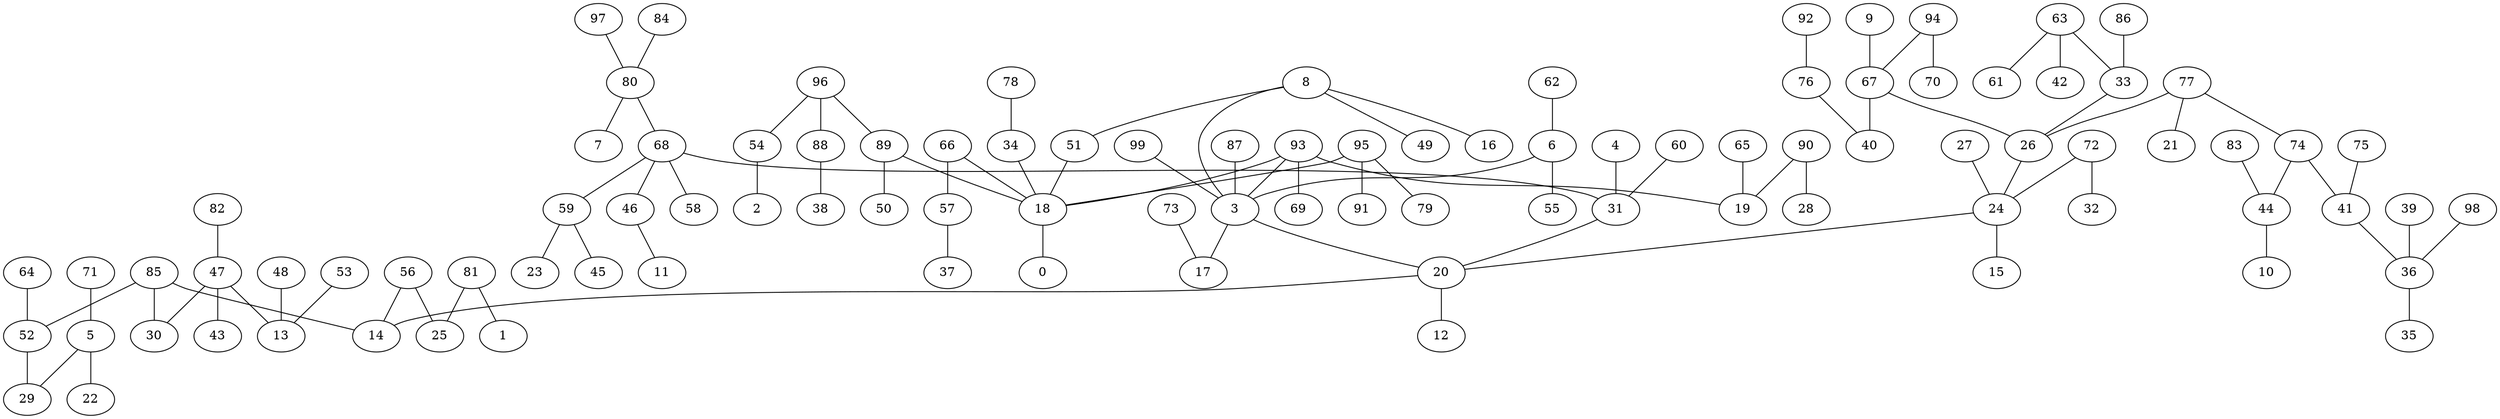 digraph GG_graph {

subgraph G_graph {
edge [color = black]
"92" -> "76" [dir = none]
"48" -> "13" [dir = none]
"82" -> "47" [dir = none]
"88" -> "38" [dir = none]
"53" -> "13" [dir = none]
"78" -> "34" [dir = none]
"83" -> "44" [dir = none]
"76" -> "40" [dir = none]
"4" -> "31" [dir = none]
"39" -> "36" [dir = none]
"98" -> "36" [dir = none]
"71" -> "5" [dir = none]
"66" -> "57" [dir = none]
"66" -> "18" [dir = none]
"94" -> "70" [dir = none]
"94" -> "67" [dir = none]
"73" -> "17" [dir = none]
"65" -> "19" [dir = none]
"9" -> "67" [dir = none]
"93" -> "19" [dir = none]
"93" -> "69" [dir = none]
"93" -> "18" [dir = none]
"93" -> "3" [dir = none]
"24" -> "15" [dir = none]
"24" -> "20" [dir = none]
"64" -> "52" [dir = none]
"8" -> "49" [dir = none]
"8" -> "16" [dir = none]
"8" -> "3" [dir = none]
"52" -> "29" [dir = none]
"18" -> "0" [dir = none]
"85" -> "30" [dir = none]
"85" -> "52" [dir = none]
"85" -> "14" [dir = none]
"41" -> "36" [dir = none]
"44" -> "10" [dir = none]
"27" -> "24" [dir = none]
"67" -> "40" [dir = none]
"67" -> "26" [dir = none]
"59" -> "23" [dir = none]
"59" -> "45" [dir = none]
"57" -> "37" [dir = none]
"31" -> "20" [dir = none]
"97" -> "80" [dir = none]
"62" -> "6" [dir = none]
"3" -> "17" [dir = none]
"3" -> "20" [dir = none]
"86" -> "33" [dir = none]
"20" -> "12" [dir = none]
"20" -> "14" [dir = none]
"6" -> "55" [dir = none]
"6" -> "3" [dir = none]
"33" -> "26" [dir = none]
"68" -> "58" [dir = none]
"68" -> "46" [dir = none]
"68" -> "59" [dir = none]
"68" -> "31" [dir = none]
"56" -> "25" [dir = none]
"56" -> "14" [dir = none]
"99" -> "3" [dir = none]
"46" -> "11" [dir = none]
"34" -> "18" [dir = none]
"26" -> "24" [dir = none]
"89" -> "50" [dir = none]
"89" -> "18" [dir = none]
"74" -> "44" [dir = none]
"74" -> "41" [dir = none]
"77" -> "21" [dir = none]
"77" -> "74" [dir = none]
"77" -> "26" [dir = none]
"80" -> "7" [dir = none]
"80" -> "68" [dir = none]
"75" -> "41" [dir = none]
"87" -> "3" [dir = none]
"84" -> "80" [dir = none]
"95" -> "91" [dir = none]
"95" -> "79" [dir = none]
"95" -> "18" [dir = none]
"81" -> "1" [dir = none]
"81" -> "25" [dir = none]
"63" -> "61" [dir = none]
"63" -> "42" [dir = none]
"63" -> "33" [dir = none]
"36" -> "35" [dir = none]
"90" -> "28" [dir = none]
"90" -> "19" [dir = none]
"51" -> "18" [dir = none]
"72" -> "32" [dir = none]
"72" -> "24" [dir = none]
"5" -> "22" [dir = none]
"5" -> "29" [dir = none]
"47" -> "43" [dir = none]
"47" -> "13" [dir = none]
"47" -> "30" [dir = none]
"96" -> "88" [dir = none]
"96" -> "54" [dir = none]
"96" -> "89" [dir = none]
"60" -> "31" [dir = none]
"54" -> "2" [dir = none]
"8" -> "51" [dir = none]
}

}
